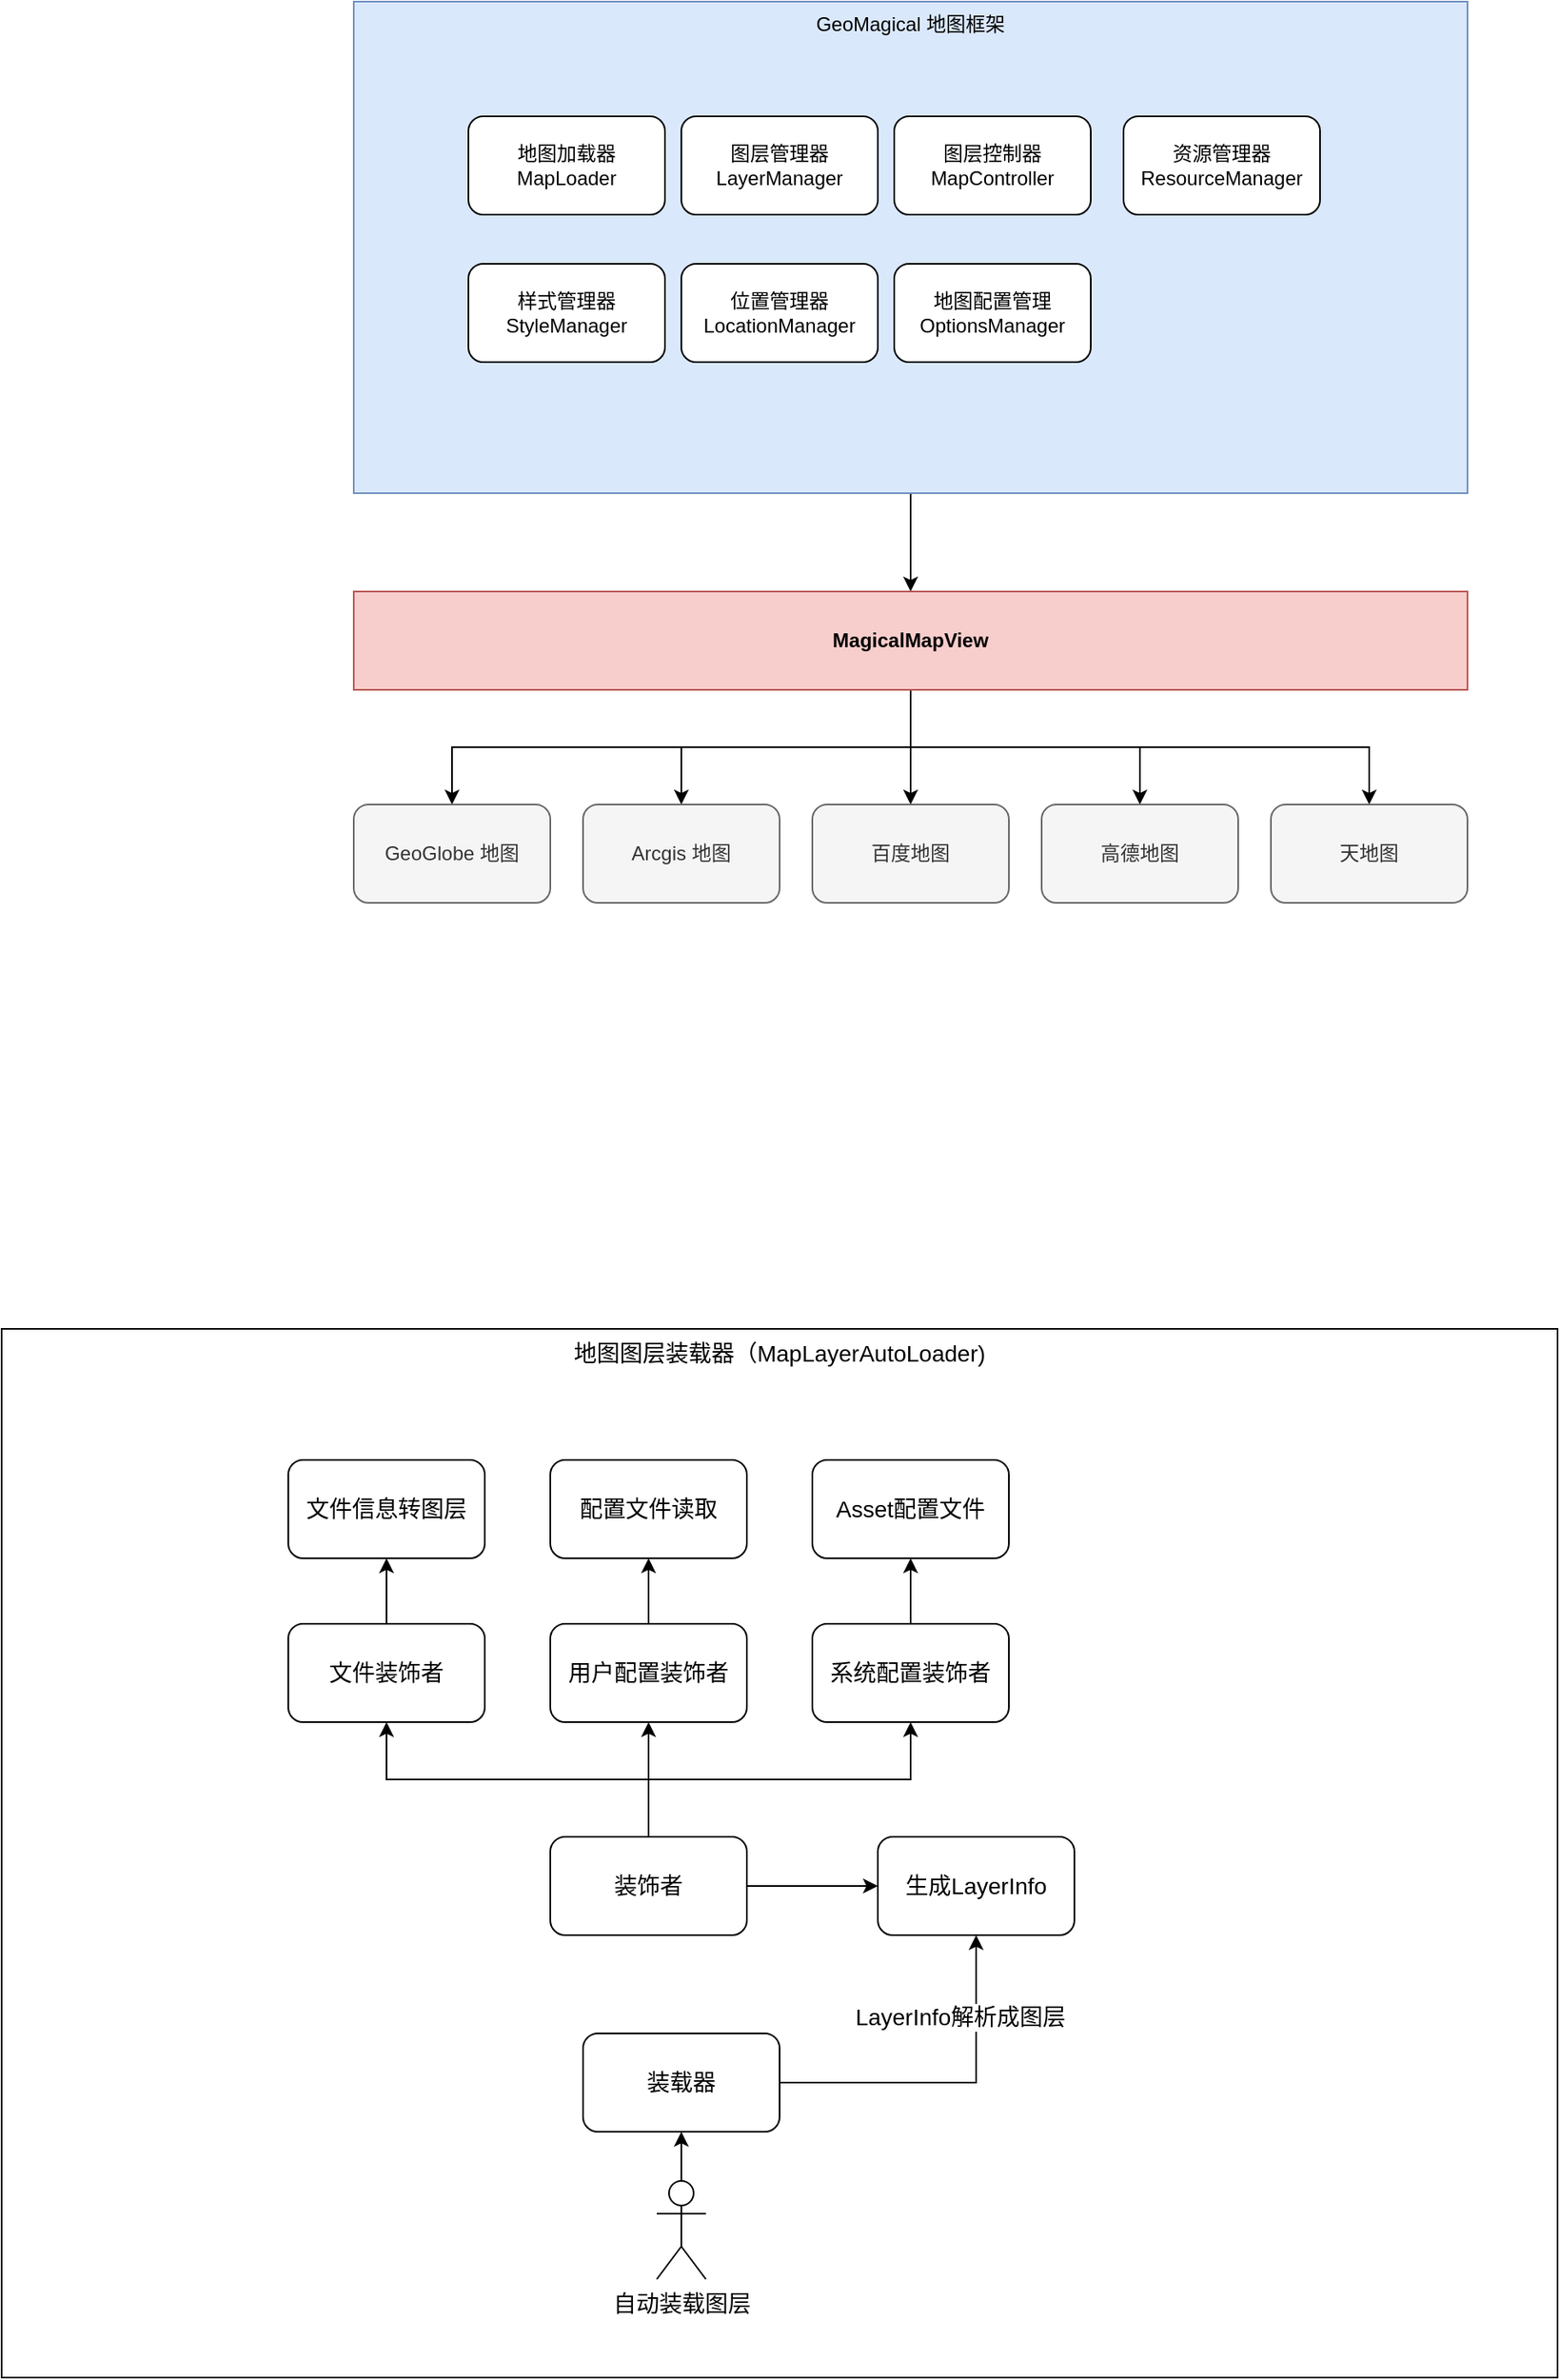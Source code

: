 <mxfile version="18.0.6" type="device" pages="2"><diagram id="E0yJ56IwZykAURJglNKZ" name="框架图"><mxGraphModel dx="1462" dy="817" grid="1" gridSize="10" guides="1" tooltips="1" connect="1" arrows="1" fold="1" page="0" pageScale="1" pageWidth="2336" pageHeight="1654" math="0" shadow="0"><root><mxCell id="0"/><mxCell id="1" parent="0"/><mxCell id="0rlY9Ys45cwy9uU_t04--13" style="edgeStyle=orthogonalEdgeStyle;rounded=0;orthogonalLoop=1;jettySize=auto;html=1;exitX=0.5;exitY=1;exitDx=0;exitDy=0;" parent="1" source="0rlY9Ys45cwy9uU_t04--1" target="0rlY9Ys45cwy9uU_t04--2" edge="1"><mxGeometry relative="1" as="geometry"/></mxCell><mxCell id="0rlY9Ys45cwy9uU_t04--1" value="GeoMagical 地图框架" style="rounded=0;whiteSpace=wrap;html=1;fillColor=#dae8fc;strokeColor=#6c8ebf;verticalAlign=top;" parent="1" vertex="1"><mxGeometry x="80" y="60" width="680" height="300" as="geometry"/></mxCell><mxCell id="0rlY9Ys45cwy9uU_t04--8" style="edgeStyle=orthogonalEdgeStyle;rounded=0;orthogonalLoop=1;jettySize=auto;html=1;exitX=0.5;exitY=1;exitDx=0;exitDy=0;" parent="1" source="0rlY9Ys45cwy9uU_t04--2" target="0rlY9Ys45cwy9uU_t04--3" edge="1"><mxGeometry relative="1" as="geometry"/></mxCell><mxCell id="0rlY9Ys45cwy9uU_t04--9" style="edgeStyle=orthogonalEdgeStyle;rounded=0;orthogonalLoop=1;jettySize=auto;html=1;exitX=0.5;exitY=1;exitDx=0;exitDy=0;entryX=0.5;entryY=0;entryDx=0;entryDy=0;" parent="1" source="0rlY9Ys45cwy9uU_t04--2" target="0rlY9Ys45cwy9uU_t04--4" edge="1"><mxGeometry relative="1" as="geometry"/></mxCell><mxCell id="0rlY9Ys45cwy9uU_t04--10" style="edgeStyle=orthogonalEdgeStyle;rounded=0;orthogonalLoop=1;jettySize=auto;html=1;exitX=0.5;exitY=1;exitDx=0;exitDy=0;entryX=0.5;entryY=0;entryDx=0;entryDy=0;" parent="1" source="0rlY9Ys45cwy9uU_t04--2" target="0rlY9Ys45cwy9uU_t04--5" edge="1"><mxGeometry relative="1" as="geometry"/></mxCell><mxCell id="0rlY9Ys45cwy9uU_t04--11" style="edgeStyle=orthogonalEdgeStyle;rounded=0;orthogonalLoop=1;jettySize=auto;html=1;exitX=0.5;exitY=1;exitDx=0;exitDy=0;entryX=0.5;entryY=0;entryDx=0;entryDy=0;" parent="1" source="0rlY9Ys45cwy9uU_t04--2" target="0rlY9Ys45cwy9uU_t04--6" edge="1"><mxGeometry relative="1" as="geometry"/></mxCell><mxCell id="0rlY9Ys45cwy9uU_t04--12" style="edgeStyle=orthogonalEdgeStyle;rounded=0;orthogonalLoop=1;jettySize=auto;html=1;exitX=0.5;exitY=1;exitDx=0;exitDy=0;" parent="1" source="0rlY9Ys45cwy9uU_t04--2" target="0rlY9Ys45cwy9uU_t04--7" edge="1"><mxGeometry relative="1" as="geometry"/></mxCell><mxCell id="0rlY9Ys45cwy9uU_t04--2" value="MagicalMapView" style="rounded=0;whiteSpace=wrap;html=1;fillColor=#f8cecc;strokeColor=#b85450;fontColor=#000000;fontStyle=1" parent="1" vertex="1"><mxGeometry x="80" y="420" width="680" height="60" as="geometry"/></mxCell><mxCell id="0rlY9Ys45cwy9uU_t04--3" value="GeoGlobe 地图" style="rounded=1;whiteSpace=wrap;html=1;fillColor=#f5f5f5;strokeColor=#666666;fontColor=#333333;" parent="1" vertex="1"><mxGeometry x="80" y="550" width="120" height="60" as="geometry"/></mxCell><mxCell id="0rlY9Ys45cwy9uU_t04--4" value="Arcgis 地图" style="rounded=1;whiteSpace=wrap;html=1;fillColor=#f5f5f5;strokeColor=#666666;fontColor=#333333;" parent="1" vertex="1"><mxGeometry x="220" y="550" width="120" height="60" as="geometry"/></mxCell><mxCell id="0rlY9Ys45cwy9uU_t04--5" value="百度地图" style="rounded=1;whiteSpace=wrap;html=1;fillColor=#f5f5f5;strokeColor=#666666;fontColor=#333333;" parent="1" vertex="1"><mxGeometry x="360" y="550" width="120" height="60" as="geometry"/></mxCell><mxCell id="0rlY9Ys45cwy9uU_t04--6" value="高德地图" style="rounded=1;whiteSpace=wrap;html=1;fillColor=#f5f5f5;strokeColor=#666666;fontColor=#333333;" parent="1" vertex="1"><mxGeometry x="500" y="550" width="120" height="60" as="geometry"/></mxCell><mxCell id="0rlY9Ys45cwy9uU_t04--7" value="天地图" style="rounded=1;whiteSpace=wrap;html=1;fillColor=#f5f5f5;strokeColor=#666666;fontColor=#333333;" parent="1" vertex="1"><mxGeometry x="640" y="550" width="120" height="60" as="geometry"/></mxCell><mxCell id="0rlY9Ys45cwy9uU_t04--17" value="地图加载器&lt;br&gt;MapLoader" style="rounded=1;whiteSpace=wrap;html=1;verticalAlign=middle;" parent="1" vertex="1"><mxGeometry x="150" y="130" width="120" height="60" as="geometry"/></mxCell><mxCell id="0rlY9Ys45cwy9uU_t04--18" value="图层管理器&lt;br&gt;LayerManager" style="rounded=1;whiteSpace=wrap;html=1;verticalAlign=middle;" parent="1" vertex="1"><mxGeometry x="280" y="130" width="120" height="60" as="geometry"/></mxCell><mxCell id="0rlY9Ys45cwy9uU_t04--19" value="图层控制器&lt;br&gt;MapController" style="rounded=1;whiteSpace=wrap;html=1;verticalAlign=middle;" parent="1" vertex="1"><mxGeometry x="410" y="130" width="120" height="60" as="geometry"/></mxCell><mxCell id="0rlY9Ys45cwy9uU_t04--20" value="资源管理器&lt;br&gt;ResourceManager" style="rounded=1;whiteSpace=wrap;html=1;verticalAlign=middle;" parent="1" vertex="1"><mxGeometry x="550" y="130" width="120" height="60" as="geometry"/></mxCell><mxCell id="0rlY9Ys45cwy9uU_t04--21" value="样式管理器&lt;br&gt;StyleManager" style="rounded=1;whiteSpace=wrap;html=1;verticalAlign=middle;" parent="1" vertex="1"><mxGeometry x="150" y="220" width="120" height="60" as="geometry"/></mxCell><mxCell id="0rlY9Ys45cwy9uU_t04--22" value="位置管理器&lt;br&gt;LocationManager" style="rounded=1;whiteSpace=wrap;html=1;verticalAlign=middle;" parent="1" vertex="1"><mxGeometry x="280" y="220" width="120" height="60" as="geometry"/></mxCell><mxCell id="0rlY9Ys45cwy9uU_t04--23" value="地图配置管理&lt;br&gt;OptionsManager" style="rounded=1;whiteSpace=wrap;html=1;verticalAlign=middle;" parent="1" vertex="1"><mxGeometry x="410" y="220" width="120" height="60" as="geometry"/></mxCell><mxCell id="iV1msyUGDFwZCsc_bYmh-1" value="地图图层装载器（MapLayerAutoLoader)" style="rounded=0;whiteSpace=wrap;html=1;hachureGap=4;fontColor=#000000;verticalAlign=top;fontSize=14;movable=0;resizable=0;rotatable=0;deletable=0;editable=0;connectable=0;" parent="1" vertex="1"><mxGeometry x="-135" y="870" width="950" height="640" as="geometry"/></mxCell><mxCell id="SCHkYRMY2Eukt4yZyaBI-23" style="edgeStyle=orthogonalEdgeStyle;rounded=0;orthogonalLoop=1;jettySize=auto;html=1;fontSize=14;" edge="1" parent="1" source="SCHkYRMY2Eukt4yZyaBI-1" target="SCHkYRMY2Eukt4yZyaBI-20"><mxGeometry relative="1" as="geometry"/></mxCell><mxCell id="SCHkYRMY2Eukt4yZyaBI-24" value="LayerInfo解析成图层" style="edgeLabel;html=1;align=center;verticalAlign=middle;resizable=0;points=[];fontSize=14;" vertex="1" connectable="0" parent="SCHkYRMY2Eukt4yZyaBI-23"><mxGeometry x="-0.257" relative="1" as="geometry"><mxPoint x="32" y="-40" as="offset"/></mxGeometry></mxCell><mxCell id="SCHkYRMY2Eukt4yZyaBI-1" value="装载器" style="rounded=1;whiteSpace=wrap;html=1;fontSize=14;" vertex="1" parent="1"><mxGeometry x="220" y="1300" width="120" height="60" as="geometry"/></mxCell><mxCell id="SCHkYRMY2Eukt4yZyaBI-5" style="edgeStyle=orthogonalEdgeStyle;rounded=0;orthogonalLoop=1;jettySize=auto;html=1;fontSize=14;" edge="1" parent="1" source="SCHkYRMY2Eukt4yZyaBI-4" target="SCHkYRMY2Eukt4yZyaBI-1"><mxGeometry relative="1" as="geometry"/></mxCell><mxCell id="SCHkYRMY2Eukt4yZyaBI-4" value="自动装载图层" style="shape=umlActor;verticalLabelPosition=bottom;verticalAlign=top;html=1;outlineConnect=0;fontSize=14;" vertex="1" parent="1"><mxGeometry x="265" y="1390" width="30" height="60" as="geometry"/></mxCell><mxCell id="SCHkYRMY2Eukt4yZyaBI-9" style="edgeStyle=orthogonalEdgeStyle;rounded=0;orthogonalLoop=1;jettySize=auto;html=1;fontSize=14;exitX=0.5;exitY=0;exitDx=0;exitDy=0;" edge="1" parent="1" source="SCHkYRMY2Eukt4yZyaBI-6" target="SCHkYRMY2Eukt4yZyaBI-7"><mxGeometry relative="1" as="geometry"/></mxCell><mxCell id="SCHkYRMY2Eukt4yZyaBI-10" style="edgeStyle=orthogonalEdgeStyle;rounded=0;orthogonalLoop=1;jettySize=auto;html=1;entryX=0.5;entryY=1;entryDx=0;entryDy=0;fontSize=14;" edge="1" parent="1" source="SCHkYRMY2Eukt4yZyaBI-6" target="SCHkYRMY2Eukt4yZyaBI-8"><mxGeometry relative="1" as="geometry"/></mxCell><mxCell id="SCHkYRMY2Eukt4yZyaBI-15" style="edgeStyle=orthogonalEdgeStyle;rounded=0;orthogonalLoop=1;jettySize=auto;html=1;fontSize=14;exitX=0.5;exitY=0;exitDx=0;exitDy=0;" edge="1" parent="1" source="SCHkYRMY2Eukt4yZyaBI-6" target="SCHkYRMY2Eukt4yZyaBI-14"><mxGeometry relative="1" as="geometry"/></mxCell><mxCell id="SCHkYRMY2Eukt4yZyaBI-21" value="" style="edgeStyle=orthogonalEdgeStyle;rounded=0;orthogonalLoop=1;jettySize=auto;html=1;fontSize=14;" edge="1" parent="1" source="SCHkYRMY2Eukt4yZyaBI-6" target="SCHkYRMY2Eukt4yZyaBI-20"><mxGeometry relative="1" as="geometry"/></mxCell><mxCell id="SCHkYRMY2Eukt4yZyaBI-6" value="装饰者" style="rounded=1;whiteSpace=wrap;html=1;fontSize=14;" vertex="1" parent="1"><mxGeometry x="200" y="1180" width="120" height="60" as="geometry"/></mxCell><mxCell id="SCHkYRMY2Eukt4yZyaBI-13" style="edgeStyle=orthogonalEdgeStyle;rounded=0;orthogonalLoop=1;jettySize=auto;html=1;fontSize=14;" edge="1" parent="1" source="SCHkYRMY2Eukt4yZyaBI-7" target="SCHkYRMY2Eukt4yZyaBI-12"><mxGeometry relative="1" as="geometry"/></mxCell><mxCell id="SCHkYRMY2Eukt4yZyaBI-7" value="文件装饰者" style="rounded=1;whiteSpace=wrap;html=1;fontSize=14;" vertex="1" parent="1"><mxGeometry x="40" y="1050" width="120" height="60" as="geometry"/></mxCell><mxCell id="SCHkYRMY2Eukt4yZyaBI-17" value="" style="edgeStyle=orthogonalEdgeStyle;rounded=0;orthogonalLoop=1;jettySize=auto;html=1;fontSize=14;" edge="1" parent="1" source="SCHkYRMY2Eukt4yZyaBI-8" target="SCHkYRMY2Eukt4yZyaBI-16"><mxGeometry relative="1" as="geometry"/></mxCell><mxCell id="SCHkYRMY2Eukt4yZyaBI-8" value="用户配置装饰者" style="rounded=1;whiteSpace=wrap;html=1;fontSize=14;" vertex="1" parent="1"><mxGeometry x="200" y="1050" width="120" height="60" as="geometry"/></mxCell><mxCell id="SCHkYRMY2Eukt4yZyaBI-12" value="文件信息转图层" style="rounded=1;whiteSpace=wrap;html=1;fontSize=14;" vertex="1" parent="1"><mxGeometry x="40" y="950" width="120" height="60" as="geometry"/></mxCell><mxCell id="SCHkYRMY2Eukt4yZyaBI-19" value="" style="edgeStyle=orthogonalEdgeStyle;rounded=0;orthogonalLoop=1;jettySize=auto;html=1;fontSize=14;" edge="1" parent="1" source="SCHkYRMY2Eukt4yZyaBI-14" target="SCHkYRMY2Eukt4yZyaBI-18"><mxGeometry relative="1" as="geometry"/></mxCell><mxCell id="SCHkYRMY2Eukt4yZyaBI-14" value="系统配置装饰者" style="rounded=1;whiteSpace=wrap;html=1;fontSize=14;" vertex="1" parent="1"><mxGeometry x="360" y="1050" width="120" height="60" as="geometry"/></mxCell><mxCell id="SCHkYRMY2Eukt4yZyaBI-16" value="配置文件读取" style="rounded=1;whiteSpace=wrap;html=1;fontSize=14;" vertex="1" parent="1"><mxGeometry x="200" y="950" width="120" height="60" as="geometry"/></mxCell><mxCell id="SCHkYRMY2Eukt4yZyaBI-18" value="Asset配置文件" style="rounded=1;whiteSpace=wrap;html=1;fontSize=14;" vertex="1" parent="1"><mxGeometry x="360" y="950" width="120" height="60" as="geometry"/></mxCell><mxCell id="SCHkYRMY2Eukt4yZyaBI-20" value="生成LayerInfo" style="rounded=1;whiteSpace=wrap;html=1;fontSize=14;" vertex="1" parent="1"><mxGeometry x="400" y="1180" width="120" height="60" as="geometry"/></mxCell></root></mxGraphModel></diagram><diagram id="JPtjzSmmL0O7V9h9XeTQ" name="类图"><mxGraphModel dx="1422" dy="857" grid="1" gridSize="10" guides="1" tooltips="1" connect="1" arrows="1" fold="1" page="0" pageScale="1" pageWidth="1654" pageHeight="1169" math="0" shadow="0"><root><mxCell id="0"/><mxCell id="1" parent="0"/><mxCell id="OMV5b3iMR9mS_I_LeyzU-3" value="" style="edgeStyle=orthogonalEdgeStyle;rounded=0;orthogonalLoop=1;jettySize=auto;html=1;exitX=0.5;exitY=1;exitDx=0;exitDy=0;" edge="1" parent="1" source="OMV5b3iMR9mS_I_LeyzU-1" target="OMV5b3iMR9mS_I_LeyzU-2"><mxGeometry relative="1" as="geometry"/></mxCell><mxCell id="OMV5b3iMR9mS_I_LeyzU-5" value="" style="edgeStyle=orthogonalEdgeStyle;rounded=0;orthogonalLoop=1;jettySize=auto;html=1;" edge="1" parent="1" source="OMV5b3iMR9mS_I_LeyzU-1" target="OMV5b3iMR9mS_I_LeyzU-4"><mxGeometry relative="1" as="geometry"/></mxCell><mxCell id="OMV5b3iMR9mS_I_LeyzU-7" value="" style="edgeStyle=orthogonalEdgeStyle;rounded=0;orthogonalLoop=1;jettySize=auto;html=1;" edge="1" parent="1" source="OMV5b3iMR9mS_I_LeyzU-1" target="OMV5b3iMR9mS_I_LeyzU-6"><mxGeometry relative="1" as="geometry"/></mxCell><mxCell id="OMV5b3iMR9mS_I_LeyzU-9" value="" style="edgeStyle=orthogonalEdgeStyle;rounded=0;orthogonalLoop=1;jettySize=auto;html=1;exitX=0.5;exitY=1;exitDx=0;exitDy=0;" edge="1" parent="1" source="OMV5b3iMR9mS_I_LeyzU-1" target="OMV5b3iMR9mS_I_LeyzU-8"><mxGeometry relative="1" as="geometry"/></mxCell><mxCell id="OMV5b3iMR9mS_I_LeyzU-1" value="&lt;p style=&quot;margin:0px;margin-top:4px;text-align:center;&quot;&gt;&lt;b&gt;MapLayer&lt;/b&gt;&lt;/p&gt;&lt;p style=&quot;margin:0px;margin-top:4px;text-align:center;&quot;&gt;&lt;b&gt;地图图层&lt;/b&gt;&lt;/p&gt;&lt;hr size=&quot;1&quot;&gt;&lt;div style=&quot;height:2px;&quot;&gt;+ layerInfo 图层信息&lt;/div&gt;&lt;div style=&quot;height:2px;&quot;&gt;&lt;br&gt;&lt;/div&gt;&lt;div style=&quot;height:2px;&quot;&gt;&lt;br&gt;&lt;/div&gt;&lt;div style=&quot;height:2px;&quot;&gt;&lt;br&gt;&lt;/div&gt;&lt;div style=&quot;height:2px;&quot;&gt;&lt;br&gt;&lt;/div&gt;&lt;div style=&quot;height:2px;&quot;&gt;&lt;br&gt;&lt;/div&gt;&lt;div style=&quot;height:2px;&quot;&gt;&lt;br&gt;&lt;/div&gt;&lt;div style=&quot;height:2px;&quot;&gt;&lt;br&gt;&lt;/div&gt;&lt;div style=&quot;height:2px;&quot;&gt;+ config 图层配置&lt;/div&gt;" style="verticalAlign=top;align=left;overflow=fill;fontSize=12;fontFamily=Helvetica;html=1;" vertex="1" parent="1"><mxGeometry x="320" y="165" width="140" height="90" as="geometry"/></mxCell><mxCell id="OMV5b3iMR9mS_I_LeyzU-2" value="&lt;p style=&quot;margin:0px;margin-top:4px;text-align:center;&quot;&gt;&lt;b&gt;FeatureMapLayer&lt;/b&gt;&lt;/p&gt;&lt;p style=&quot;margin:0px;margin-top:4px;text-align:center;&quot;&gt;&lt;b&gt;矢量文件图层&lt;/b&gt;&lt;/p&gt;&lt;hr size=&quot;1&quot;&gt;&lt;div style=&quot;height:2px;&quot;&gt;&lt;/div&gt;" style="verticalAlign=top;align=left;overflow=fill;fontSize=12;fontFamily=Helvetica;html=1;" vertex="1" parent="1"><mxGeometry x="80" y="320" width="140" height="60" as="geometry"/></mxCell><mxCell id="OMV5b3iMR9mS_I_LeyzU-4" value="&lt;p style=&quot;margin:0px;margin-top:4px;text-align:center;&quot;&gt;&lt;b&gt;LocationMapLayer&lt;/b&gt;&lt;/p&gt;&lt;p style=&quot;margin:0px;margin-top:4px;text-align:center;&quot;&gt;&lt;b&gt;位置图层&lt;/b&gt;&lt;/p&gt;&lt;hr size=&quot;1&quot;&gt;&lt;div style=&quot;height:2px;&quot;&gt;&lt;/div&gt;" style="verticalAlign=top;align=left;overflow=fill;fontSize=12;fontFamily=Helvetica;html=1;" vertex="1" parent="1"><mxGeometry x="230" y="320" width="140" height="60" as="geometry"/></mxCell><mxCell id="OMV5b3iMR9mS_I_LeyzU-6" value="&lt;p style=&quot;margin:0px;margin-top:4px;text-align:center;&quot;&gt;&lt;b&gt;WmtsMapLayer&lt;/b&gt;&lt;/p&gt;&lt;p style=&quot;margin:0px;margin-top:4px;text-align:center;&quot;&gt;&lt;b&gt;WMTS在线图层&lt;/b&gt;&lt;/p&gt;&lt;hr size=&quot;1&quot;&gt;&lt;div style=&quot;height:2px;&quot;&gt;&lt;/div&gt;" style="verticalAlign=top;align=left;overflow=fill;fontSize=12;fontFamily=Helvetica;html=1;" vertex="1" parent="1"><mxGeometry x="380" y="320" width="140" height="60" as="geometry"/></mxCell><mxCell id="OMV5b3iMR9mS_I_LeyzU-11" value="" style="edgeStyle=orthogonalEdgeStyle;rounded=0;orthogonalLoop=1;jettySize=auto;html=1;exitX=0.5;exitY=1;exitDx=0;exitDy=0;" edge="1" parent="1" source="OMV5b3iMR9mS_I_LeyzU-8" target="OMV5b3iMR9mS_I_LeyzU-10"><mxGeometry relative="1" as="geometry"/></mxCell><mxCell id="OMV5b3iMR9mS_I_LeyzU-13" value="" style="edgeStyle=orthogonalEdgeStyle;rounded=0;orthogonalLoop=1;jettySize=auto;html=1;" edge="1" parent="1" source="OMV5b3iMR9mS_I_LeyzU-8" target="OMV5b3iMR9mS_I_LeyzU-12"><mxGeometry relative="1" as="geometry"/></mxCell><mxCell id="OMV5b3iMR9mS_I_LeyzU-15" value="" style="edgeStyle=orthogonalEdgeStyle;rounded=0;orthogonalLoop=1;jettySize=auto;html=1;exitX=0.5;exitY=1;exitDx=0;exitDy=0;" edge="1" parent="1" source="OMV5b3iMR9mS_I_LeyzU-8" target="OMV5b3iMR9mS_I_LeyzU-14"><mxGeometry relative="1" as="geometry"/></mxCell><mxCell id="OMV5b3iMR9mS_I_LeyzU-8" value="&lt;div style=&quot;text-align: center;&quot;&gt;&lt;span style=&quot;background-color: initial;&quot;&gt;&lt;b&gt;Graphic&lt;/b&gt;&lt;/span&gt;&lt;b style=&quot;background-color: initial;&quot;&gt;MapLayer&lt;/b&gt;&lt;/div&gt;&lt;p style=&quot;margin:0px;margin-top:4px;text-align:center;&quot;&gt;&lt;b&gt;矢量编辑图层&lt;/b&gt;&lt;/p&gt;&lt;hr size=&quot;1&quot;&gt;&lt;div style=&quot;height:2px;&quot;&gt;&lt;/div&gt;" style="verticalAlign=top;align=left;overflow=fill;fontSize=12;fontFamily=Helvetica;html=1;" vertex="1" parent="1"><mxGeometry x="550" y="320" width="140" height="60" as="geometry"/></mxCell><mxCell id="OMV5b3iMR9mS_I_LeyzU-10" value="&lt;p style=&quot;margin: 4px 0px 0px;&quot;&gt;&lt;b&gt;GraphicEditMapLayer&lt;/b&gt;&lt;/p&gt;&lt;p style=&quot;margin: 4px 0px 0px;&quot;&gt;&lt;b&gt;图斑编辑图层&lt;/b&gt;&lt;/p&gt;&lt;hr size=&quot;1&quot;&gt;&lt;div style=&quot;height:2px;&quot;&gt;切割、合并&lt;/div&gt;" style="verticalAlign=top;align=center;overflow=fill;fontSize=12;fontFamily=Helvetica;html=1;" vertex="1" parent="1"><mxGeometry x="380" y="460" width="140" height="70" as="geometry"/></mxCell><mxCell id="OMV5b3iMR9mS_I_LeyzU-12" value="&lt;div style=&quot;text-align: center;&quot;&gt;&lt;b style=&quot;background-color: initial;&quot;&gt;TraceMapLayer&lt;/b&gt;&lt;/div&gt;&lt;p style=&quot;margin:0px;margin-top:4px;text-align:center;&quot;&gt;&lt;b&gt;轨迹图层&lt;/b&gt;&lt;/p&gt;&lt;hr size=&quot;1&quot;&gt;&lt;div style=&quot;height:2px;&quot;&gt;&lt;/div&gt;" style="verticalAlign=top;align=left;overflow=fill;fontSize=12;fontFamily=Helvetica;html=1;" vertex="1" parent="1"><mxGeometry x="550" y="460" width="140" height="60" as="geometry"/></mxCell><mxCell id="OMV5b3iMR9mS_I_LeyzU-14" value="&lt;div style=&quot;text-align: center;&quot;&gt;&lt;span style=&quot;background-color: initial;&quot;&gt;&lt;b&gt;Measure&lt;/b&gt;&lt;/span&gt;&lt;b style=&quot;background-color: initial;&quot;&gt;MapLayer&lt;/b&gt;&lt;/div&gt;&lt;p style=&quot;margin:0px;margin-top:4px;text-align:center;&quot;&gt;&lt;b&gt;测量图层&lt;/b&gt;&lt;/p&gt;&lt;hr size=&quot;1&quot;&gt;&lt;div style=&quot;height:2px;&quot;&gt;&lt;/div&gt;" style="verticalAlign=top;align=left;overflow=fill;fontSize=12;fontFamily=Helvetica;html=1;" vertex="1" parent="1"><mxGeometry x="710" y="460" width="140" height="60" as="geometry"/></mxCell><mxCell id="OMV5b3iMR9mS_I_LeyzU-17" value="&lt;p style=&quot;margin:0px;margin-top:4px;text-align:center;&quot;&gt;&lt;b&gt;MapViewContainer&lt;/b&gt;&lt;/p&gt;&lt;p style=&quot;margin:0px;margin-top:4px;text-align:center;&quot;&gt;&lt;b&gt;地图容器&lt;/b&gt;&lt;/p&gt;&lt;hr size=&quot;1&quot;&gt;&lt;div style=&quot;height:2px;&quot;&gt;- mapview 地图&lt;/div&gt;" style="verticalAlign=top;align=left;overflow=fill;fontSize=12;fontFamily=Helvetica;html=1;" vertex="1" parent="1"><mxGeometry x="320" y="10" width="140" height="70" as="geometry"/></mxCell><mxCell id="OMV5b3iMR9mS_I_LeyzU-27" value="&lt;p style=&quot;margin:0px;margin-top:4px;text-align:center;&quot;&gt;&lt;b&gt;MapController&lt;/b&gt;&lt;/p&gt;&lt;p style=&quot;margin:0px;margin-top:4px;text-align:center;&quot;&gt;&lt;b&gt;地图控制器&lt;/b&gt;&lt;/p&gt;&lt;hr size=&quot;1&quot;&gt;&lt;p style=&quot;margin:0px;margin-left:4px;&quot;&gt;+ contanier: MapViewContainer&lt;/p&gt;&lt;p style=&quot;margin:0px;margin-left:4px;&quot;&gt;+ layers: MapLayerList&lt;/p&gt;&lt;hr size=&quot;1&quot;&gt;&lt;p style=&quot;margin:0px;margin-left:4px;&quot;&gt;+ method(): Type&lt;/p&gt;" style="verticalAlign=top;align=left;overflow=fill;fontSize=12;fontFamily=Helvetica;html=1;" vertex="1" parent="1"><mxGeometry x="490" y="10" width="160" height="120" as="geometry"/></mxCell><mxCell id="OMV5b3iMR9mS_I_LeyzU-28" value="&lt;p style=&quot;margin:0px;margin-top:4px;text-align:center;&quot;&gt;&lt;b&gt;MapLayerManager&lt;/b&gt;&lt;/p&gt;&lt;p style=&quot;margin:0px;margin-top:4px;text-align:center;&quot;&gt;&lt;b&gt;地图图层管理器&lt;/b&gt;&lt;/p&gt;&lt;hr size=&quot;1&quot;&gt;&lt;div style=&quot;height:2px;&quot;&gt;- mapview 地图&lt;/div&gt;" style="verticalAlign=top;align=left;overflow=fill;fontSize=12;fontFamily=Helvetica;html=1;" vertex="1" parent="1"><mxGeometry x="700" y="10" width="140" height="70" as="geometry"/></mxCell><mxCell id="OMV5b3iMR9mS_I_LeyzU-29" value="&lt;p style=&quot;margin:0px;margin-top:4px;text-align:center;&quot;&gt;&lt;b&gt;MapResourceManager&lt;/b&gt;&lt;/p&gt;&lt;p style=&quot;margin:0px;margin-top:4px;text-align:center;&quot;&gt;&lt;b&gt;地图资源管理器&lt;/b&gt;&lt;/p&gt;&lt;hr size=&quot;1&quot;&gt;&lt;div style=&quot;height:2px;&quot;&gt;- mapview 地图&lt;/div&gt;" style="verticalAlign=top;align=left;overflow=fill;fontSize=12;fontFamily=Helvetica;html=1;" vertex="1" parent="1"><mxGeometry x="860" y="10" width="140" height="70" as="geometry"/></mxCell><mxCell id="OMV5b3iMR9mS_I_LeyzU-32" value="&lt;p style=&quot;margin:0px;margin-top:4px;text-align:center;&quot;&gt;&lt;b&gt;FeatureDataset&lt;br&gt;矢量数据集&lt;/b&gt;&lt;/p&gt;&lt;hr size=&quot;1&quot;&gt;&lt;div style=&quot;height:2px;&quot;&gt;实体与数据库字段映射&lt;/div&gt;" style="verticalAlign=top;align=left;overflow=fill;fontSize=12;fontFamily=Helvetica;html=1;" vertex="1" parent="1"><mxGeometry x="840" y="180" width="140" height="60" as="geometry"/></mxCell><mxCell id="OMV5b3iMR9mS_I_LeyzU-33" value="&lt;p style=&quot;margin:0px;margin-top:4px;text-align:center;&quot;&gt;&lt;b&gt;MapLayerInfo&lt;/b&gt;&lt;/p&gt;&lt;p style=&quot;margin:0px;margin-top:4px;text-align:center;&quot;&gt;&lt;b&gt;图层信息&lt;/b&gt;&lt;/p&gt;&lt;hr size=&quot;1&quot;&gt;&lt;div style=&quot;height:2px;&quot;&gt;基本信息&lt;/div&gt;" style="verticalAlign=top;align=left;overflow=fill;fontSize=12;fontFamily=Helvetica;html=1;" vertex="1" parent="1"><mxGeometry x="80" y="40" width="140" height="80" as="geometry"/></mxCell><mxCell id="OMV5b3iMR9mS_I_LeyzU-34" value="&lt;p style=&quot;margin:0px;margin-top:4px;text-align:center;&quot;&gt;&lt;b&gt;MapLayerConfig&lt;/b&gt;&lt;/p&gt;&lt;p style=&quot;margin:0px;margin-top:4px;text-align:center;&quot;&gt;&lt;b&gt;图层信息&lt;/b&gt;&lt;/p&gt;&lt;hr size=&quot;1&quot;&gt;&lt;div style=&quot;height:2px;&quot;&gt;图层配置&lt;/div&gt;" style="verticalAlign=top;align=left;overflow=fill;fontSize=12;fontFamily=Helvetica;html=1;" vertex="1" parent="1"><mxGeometry x="80" y="140" width="140" height="80" as="geometry"/></mxCell></root></mxGraphModel></diagram></mxfile>